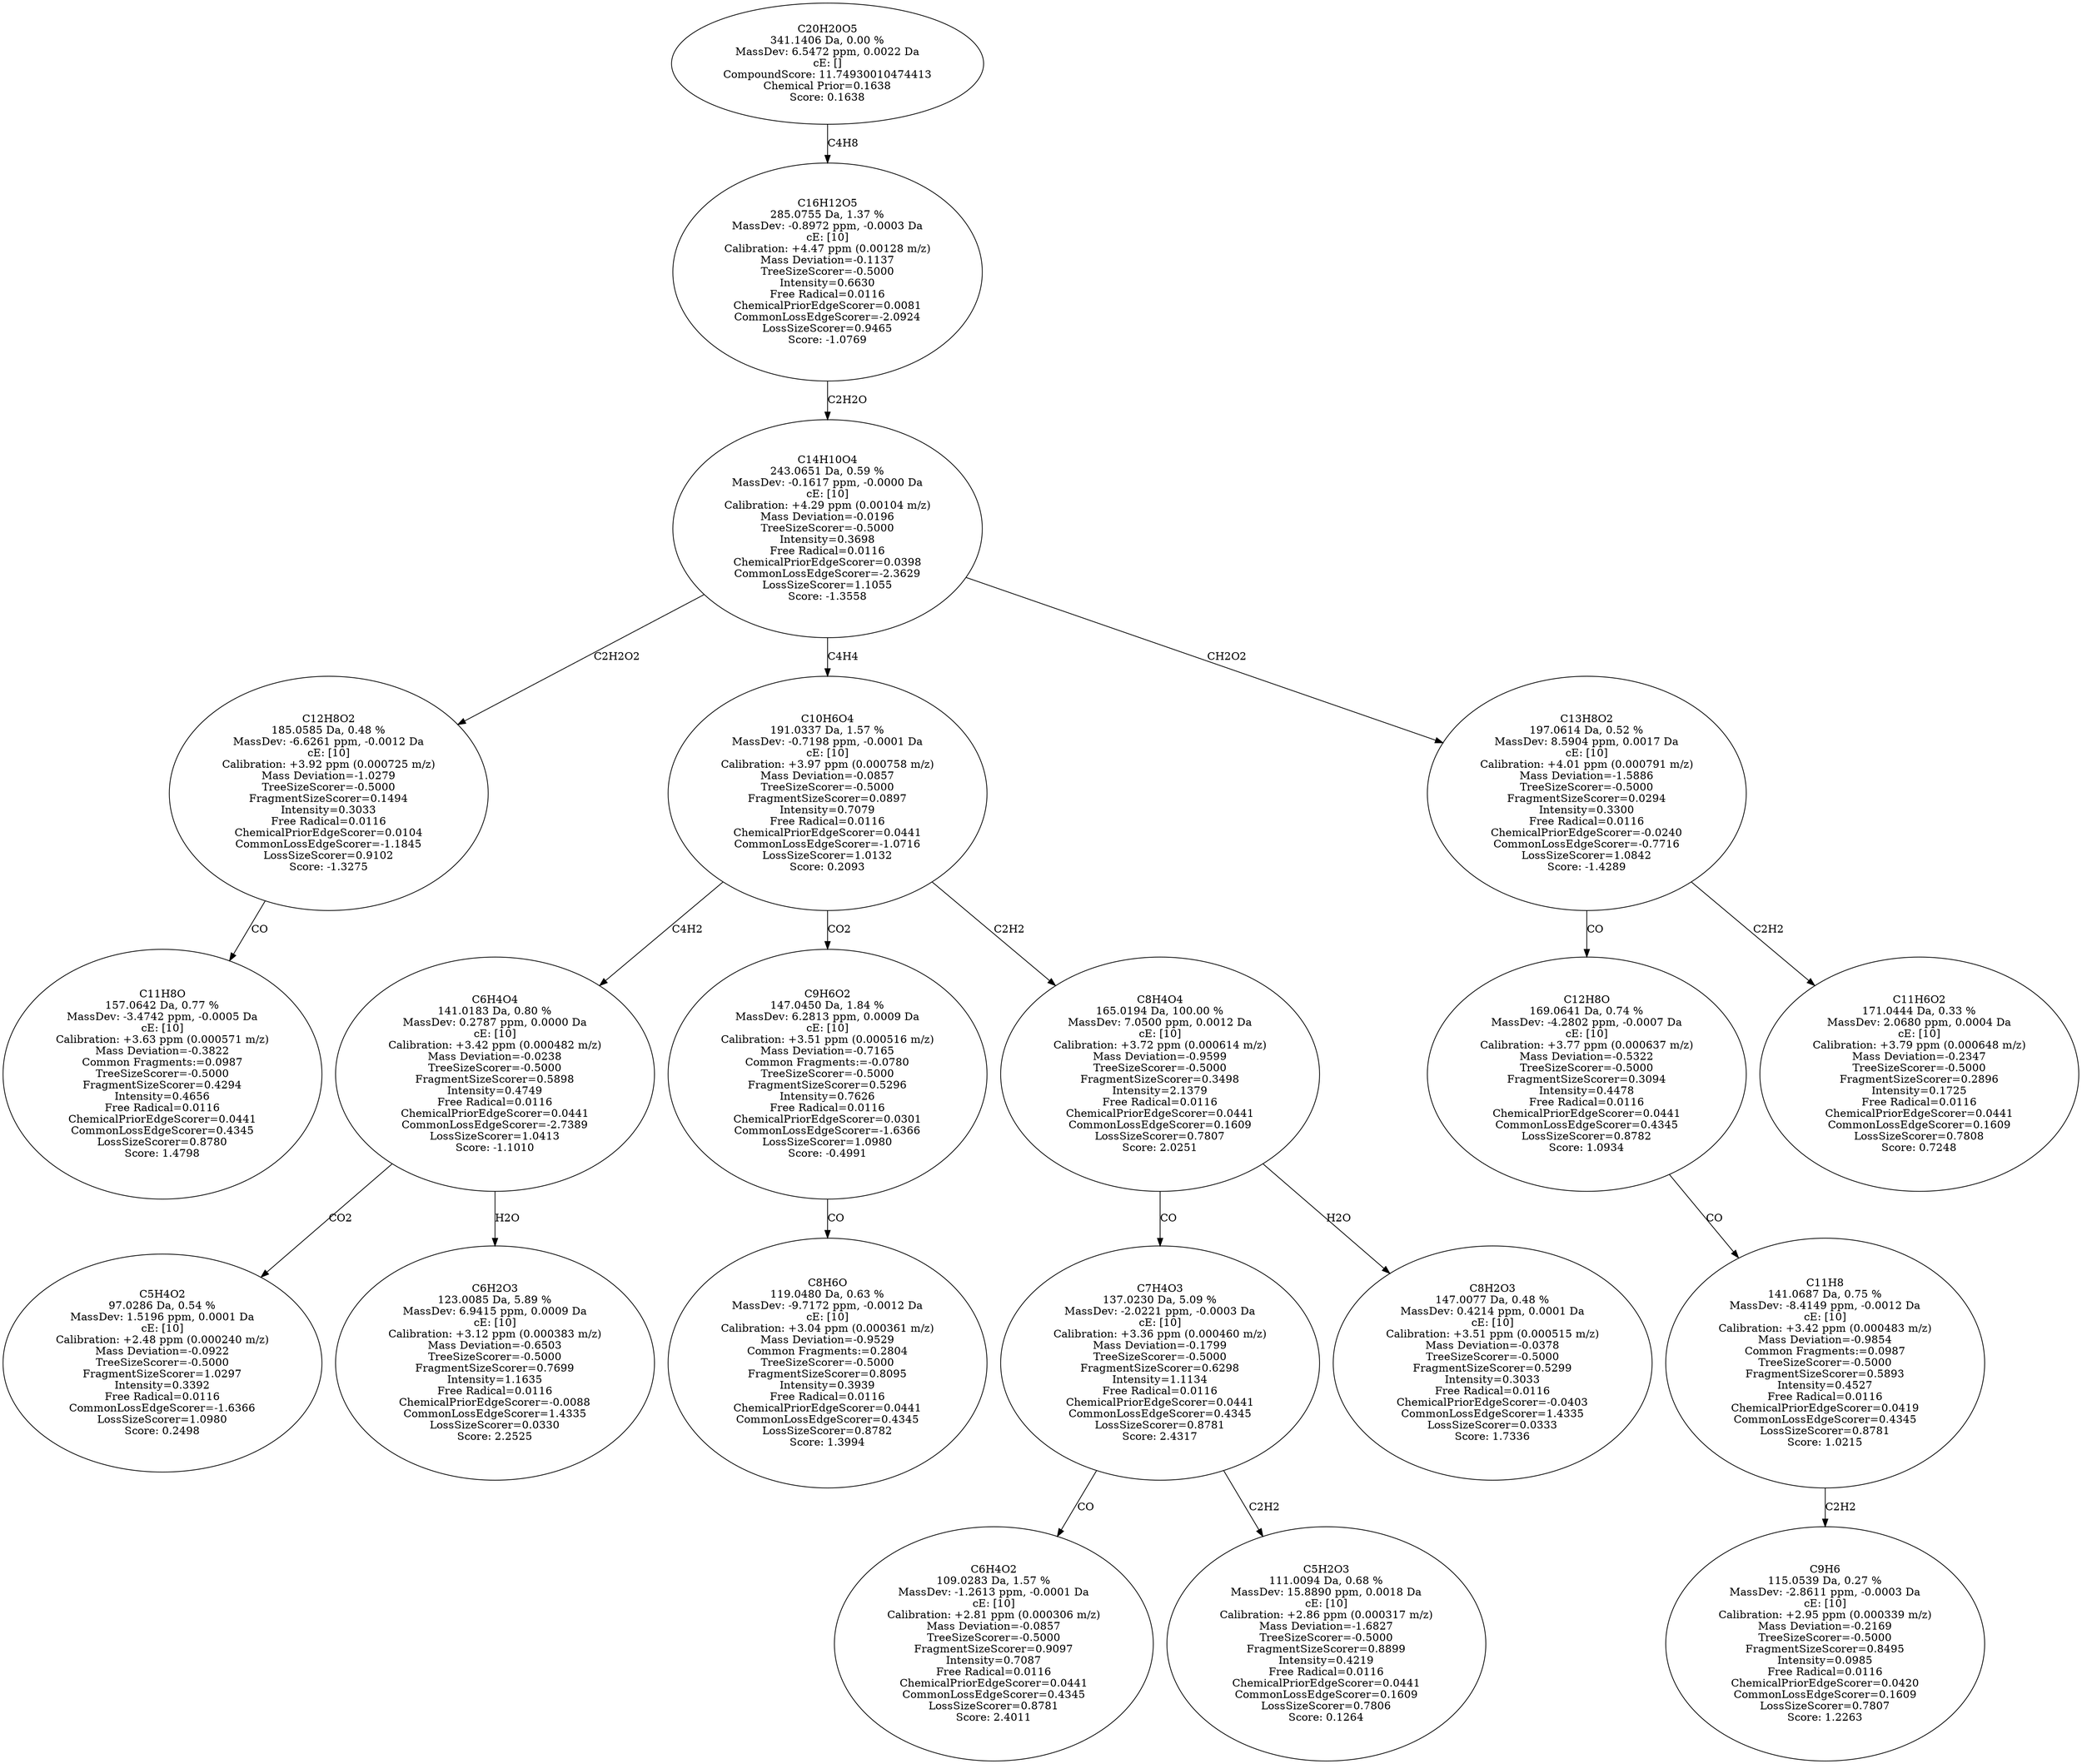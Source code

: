 strict digraph {
v1 [label="C11H8O\n157.0642 Da, 0.77 %\nMassDev: -3.4742 ppm, -0.0005 Da\ncE: [10]\nCalibration: +3.63 ppm (0.000571 m/z)\nMass Deviation=-0.3822\nCommon Fragments:=0.0987\nTreeSizeScorer=-0.5000\nFragmentSizeScorer=0.4294\nIntensity=0.4656\nFree Radical=0.0116\nChemicalPriorEdgeScorer=0.0441\nCommonLossEdgeScorer=0.4345\nLossSizeScorer=0.8780\nScore: 1.4798"];
v2 [label="C12H8O2\n185.0585 Da, 0.48 %\nMassDev: -6.6261 ppm, -0.0012 Da\ncE: [10]\nCalibration: +3.92 ppm (0.000725 m/z)\nMass Deviation=-1.0279\nTreeSizeScorer=-0.5000\nFragmentSizeScorer=0.1494\nIntensity=0.3033\nFree Radical=0.0116\nChemicalPriorEdgeScorer=0.0104\nCommonLossEdgeScorer=-1.1845\nLossSizeScorer=0.9102\nScore: -1.3275"];
v3 [label="C5H4O2\n97.0286 Da, 0.54 %\nMassDev: 1.5196 ppm, 0.0001 Da\ncE: [10]\nCalibration: +2.48 ppm (0.000240 m/z)\nMass Deviation=-0.0922\nTreeSizeScorer=-0.5000\nFragmentSizeScorer=1.0297\nIntensity=0.3392\nFree Radical=0.0116\nCommonLossEdgeScorer=-1.6366\nLossSizeScorer=1.0980\nScore: 0.2498"];
v4 [label="C6H2O3\n123.0085 Da, 5.89 %\nMassDev: 6.9415 ppm, 0.0009 Da\ncE: [10]\nCalibration: +3.12 ppm (0.000383 m/z)\nMass Deviation=-0.6503\nTreeSizeScorer=-0.5000\nFragmentSizeScorer=0.7699\nIntensity=1.1635\nFree Radical=0.0116\nChemicalPriorEdgeScorer=-0.0088\nCommonLossEdgeScorer=1.4335\nLossSizeScorer=0.0330\nScore: 2.2525"];
v5 [label="C6H4O4\n141.0183 Da, 0.80 %\nMassDev: 0.2787 ppm, 0.0000 Da\ncE: [10]\nCalibration: +3.42 ppm (0.000482 m/z)\nMass Deviation=-0.0238\nTreeSizeScorer=-0.5000\nFragmentSizeScorer=0.5898\nIntensity=0.4749\nFree Radical=0.0116\nChemicalPriorEdgeScorer=0.0441\nCommonLossEdgeScorer=-2.7389\nLossSizeScorer=1.0413\nScore: -1.1010"];
v6 [label="C8H6O\n119.0480 Da, 0.63 %\nMassDev: -9.7172 ppm, -0.0012 Da\ncE: [10]\nCalibration: +3.04 ppm (0.000361 m/z)\nMass Deviation=-0.9529\nCommon Fragments:=0.2804\nTreeSizeScorer=-0.5000\nFragmentSizeScorer=0.8095\nIntensity=0.3939\nFree Radical=0.0116\nChemicalPriorEdgeScorer=0.0441\nCommonLossEdgeScorer=0.4345\nLossSizeScorer=0.8782\nScore: 1.3994"];
v7 [label="C9H6O2\n147.0450 Da, 1.84 %\nMassDev: 6.2813 ppm, 0.0009 Da\ncE: [10]\nCalibration: +3.51 ppm (0.000516 m/z)\nMass Deviation=-0.7165\nCommon Fragments:=-0.0780\nTreeSizeScorer=-0.5000\nFragmentSizeScorer=0.5296\nIntensity=0.7626\nFree Radical=0.0116\nChemicalPriorEdgeScorer=0.0301\nCommonLossEdgeScorer=-1.6366\nLossSizeScorer=1.0980\nScore: -0.4991"];
v8 [label="C6H4O2\n109.0283 Da, 1.57 %\nMassDev: -1.2613 ppm, -0.0001 Da\ncE: [10]\nCalibration: +2.81 ppm (0.000306 m/z)\nMass Deviation=-0.0857\nTreeSizeScorer=-0.5000\nFragmentSizeScorer=0.9097\nIntensity=0.7087\nFree Radical=0.0116\nChemicalPriorEdgeScorer=0.0441\nCommonLossEdgeScorer=0.4345\nLossSizeScorer=0.8781\nScore: 2.4011"];
v9 [label="C5H2O3\n111.0094 Da, 0.68 %\nMassDev: 15.8890 ppm, 0.0018 Da\ncE: [10]\nCalibration: +2.86 ppm (0.000317 m/z)\nMass Deviation=-1.6827\nTreeSizeScorer=-0.5000\nFragmentSizeScorer=0.8899\nIntensity=0.4219\nFree Radical=0.0116\nChemicalPriorEdgeScorer=0.0441\nCommonLossEdgeScorer=0.1609\nLossSizeScorer=0.7806\nScore: 0.1264"];
v10 [label="C7H4O3\n137.0230 Da, 5.09 %\nMassDev: -2.0221 ppm, -0.0003 Da\ncE: [10]\nCalibration: +3.36 ppm (0.000460 m/z)\nMass Deviation=-0.1799\nTreeSizeScorer=-0.5000\nFragmentSizeScorer=0.6298\nIntensity=1.1134\nFree Radical=0.0116\nChemicalPriorEdgeScorer=0.0441\nCommonLossEdgeScorer=0.4345\nLossSizeScorer=0.8781\nScore: 2.4317"];
v11 [label="C8H2O3\n147.0077 Da, 0.48 %\nMassDev: 0.4214 ppm, 0.0001 Da\ncE: [10]\nCalibration: +3.51 ppm (0.000515 m/z)\nMass Deviation=-0.0378\nTreeSizeScorer=-0.5000\nFragmentSizeScorer=0.5299\nIntensity=0.3033\nFree Radical=0.0116\nChemicalPriorEdgeScorer=-0.0403\nCommonLossEdgeScorer=1.4335\nLossSizeScorer=0.0333\nScore: 1.7336"];
v12 [label="C8H4O4\n165.0194 Da, 100.00 %\nMassDev: 7.0500 ppm, 0.0012 Da\ncE: [10]\nCalibration: +3.72 ppm (0.000614 m/z)\nMass Deviation=-0.9599\nTreeSizeScorer=-0.5000\nFragmentSizeScorer=0.3498\nIntensity=2.1379\nFree Radical=0.0116\nChemicalPriorEdgeScorer=0.0441\nCommonLossEdgeScorer=0.1609\nLossSizeScorer=0.7807\nScore: 2.0251"];
v13 [label="C10H6O4\n191.0337 Da, 1.57 %\nMassDev: -0.7198 ppm, -0.0001 Da\ncE: [10]\nCalibration: +3.97 ppm (0.000758 m/z)\nMass Deviation=-0.0857\nTreeSizeScorer=-0.5000\nFragmentSizeScorer=0.0897\nIntensity=0.7079\nFree Radical=0.0116\nChemicalPriorEdgeScorer=0.0441\nCommonLossEdgeScorer=-1.0716\nLossSizeScorer=1.0132\nScore: 0.2093"];
v14 [label="C9H6\n115.0539 Da, 0.27 %\nMassDev: -2.8611 ppm, -0.0003 Da\ncE: [10]\nCalibration: +2.95 ppm (0.000339 m/z)\nMass Deviation=-0.2169\nTreeSizeScorer=-0.5000\nFragmentSizeScorer=0.8495\nIntensity=0.0985\nFree Radical=0.0116\nChemicalPriorEdgeScorer=0.0420\nCommonLossEdgeScorer=0.1609\nLossSizeScorer=0.7807\nScore: 1.2263"];
v15 [label="C11H8\n141.0687 Da, 0.75 %\nMassDev: -8.4149 ppm, -0.0012 Da\ncE: [10]\nCalibration: +3.42 ppm (0.000483 m/z)\nMass Deviation=-0.9854\nCommon Fragments:=0.0987\nTreeSizeScorer=-0.5000\nFragmentSizeScorer=0.5893\nIntensity=0.4527\nFree Radical=0.0116\nChemicalPriorEdgeScorer=0.0419\nCommonLossEdgeScorer=0.4345\nLossSizeScorer=0.8781\nScore: 1.0215"];
v16 [label="C12H8O\n169.0641 Da, 0.74 %\nMassDev: -4.2802 ppm, -0.0007 Da\ncE: [10]\nCalibration: +3.77 ppm (0.000637 m/z)\nMass Deviation=-0.5322\nTreeSizeScorer=-0.5000\nFragmentSizeScorer=0.3094\nIntensity=0.4478\nFree Radical=0.0116\nChemicalPriorEdgeScorer=0.0441\nCommonLossEdgeScorer=0.4345\nLossSizeScorer=0.8782\nScore: 1.0934"];
v17 [label="C11H6O2\n171.0444 Da, 0.33 %\nMassDev: 2.0680 ppm, 0.0004 Da\ncE: [10]\nCalibration: +3.79 ppm (0.000648 m/z)\nMass Deviation=-0.2347\nTreeSizeScorer=-0.5000\nFragmentSizeScorer=0.2896\nIntensity=0.1725\nFree Radical=0.0116\nChemicalPriorEdgeScorer=0.0441\nCommonLossEdgeScorer=0.1609\nLossSizeScorer=0.7808\nScore: 0.7248"];
v18 [label="C13H8O2\n197.0614 Da, 0.52 %\nMassDev: 8.5904 ppm, 0.0017 Da\ncE: [10]\nCalibration: +4.01 ppm (0.000791 m/z)\nMass Deviation=-1.5886\nTreeSizeScorer=-0.5000\nFragmentSizeScorer=0.0294\nIntensity=0.3300\nFree Radical=0.0116\nChemicalPriorEdgeScorer=-0.0240\nCommonLossEdgeScorer=-0.7716\nLossSizeScorer=1.0842\nScore: -1.4289"];
v19 [label="C14H10O4\n243.0651 Da, 0.59 %\nMassDev: -0.1617 ppm, -0.0000 Da\ncE: [10]\nCalibration: +4.29 ppm (0.00104 m/z)\nMass Deviation=-0.0196\nTreeSizeScorer=-0.5000\nIntensity=0.3698\nFree Radical=0.0116\nChemicalPriorEdgeScorer=0.0398\nCommonLossEdgeScorer=-2.3629\nLossSizeScorer=1.1055\nScore: -1.3558"];
v20 [label="C16H12O5\n285.0755 Da, 1.37 %\nMassDev: -0.8972 ppm, -0.0003 Da\ncE: [10]\nCalibration: +4.47 ppm (0.00128 m/z)\nMass Deviation=-0.1137\nTreeSizeScorer=-0.5000\nIntensity=0.6630\nFree Radical=0.0116\nChemicalPriorEdgeScorer=0.0081\nCommonLossEdgeScorer=-2.0924\nLossSizeScorer=0.9465\nScore: -1.0769"];
v21 [label="C20H20O5\n341.1406 Da, 0.00 %\nMassDev: 6.5472 ppm, 0.0022 Da\ncE: []\nCompoundScore: 11.74930010474413\nChemical Prior=0.1638\nScore: 0.1638"];
v2 -> v1 [label="CO"];
v19 -> v2 [label="C2H2O2"];
v5 -> v3 [label="CO2"];
v5 -> v4 [label="H2O"];
v13 -> v5 [label="C4H2"];
v7 -> v6 [label="CO"];
v13 -> v7 [label="CO2"];
v10 -> v8 [label="CO"];
v10 -> v9 [label="C2H2"];
v12 -> v10 [label="CO"];
v12 -> v11 [label="H2O"];
v13 -> v12 [label="C2H2"];
v19 -> v13 [label="C4H4"];
v15 -> v14 [label="C2H2"];
v16 -> v15 [label="CO"];
v18 -> v16 [label="CO"];
v18 -> v17 [label="C2H2"];
v19 -> v18 [label="CH2O2"];
v20 -> v19 [label="C2H2O"];
v21 -> v20 [label="C4H8"];
}